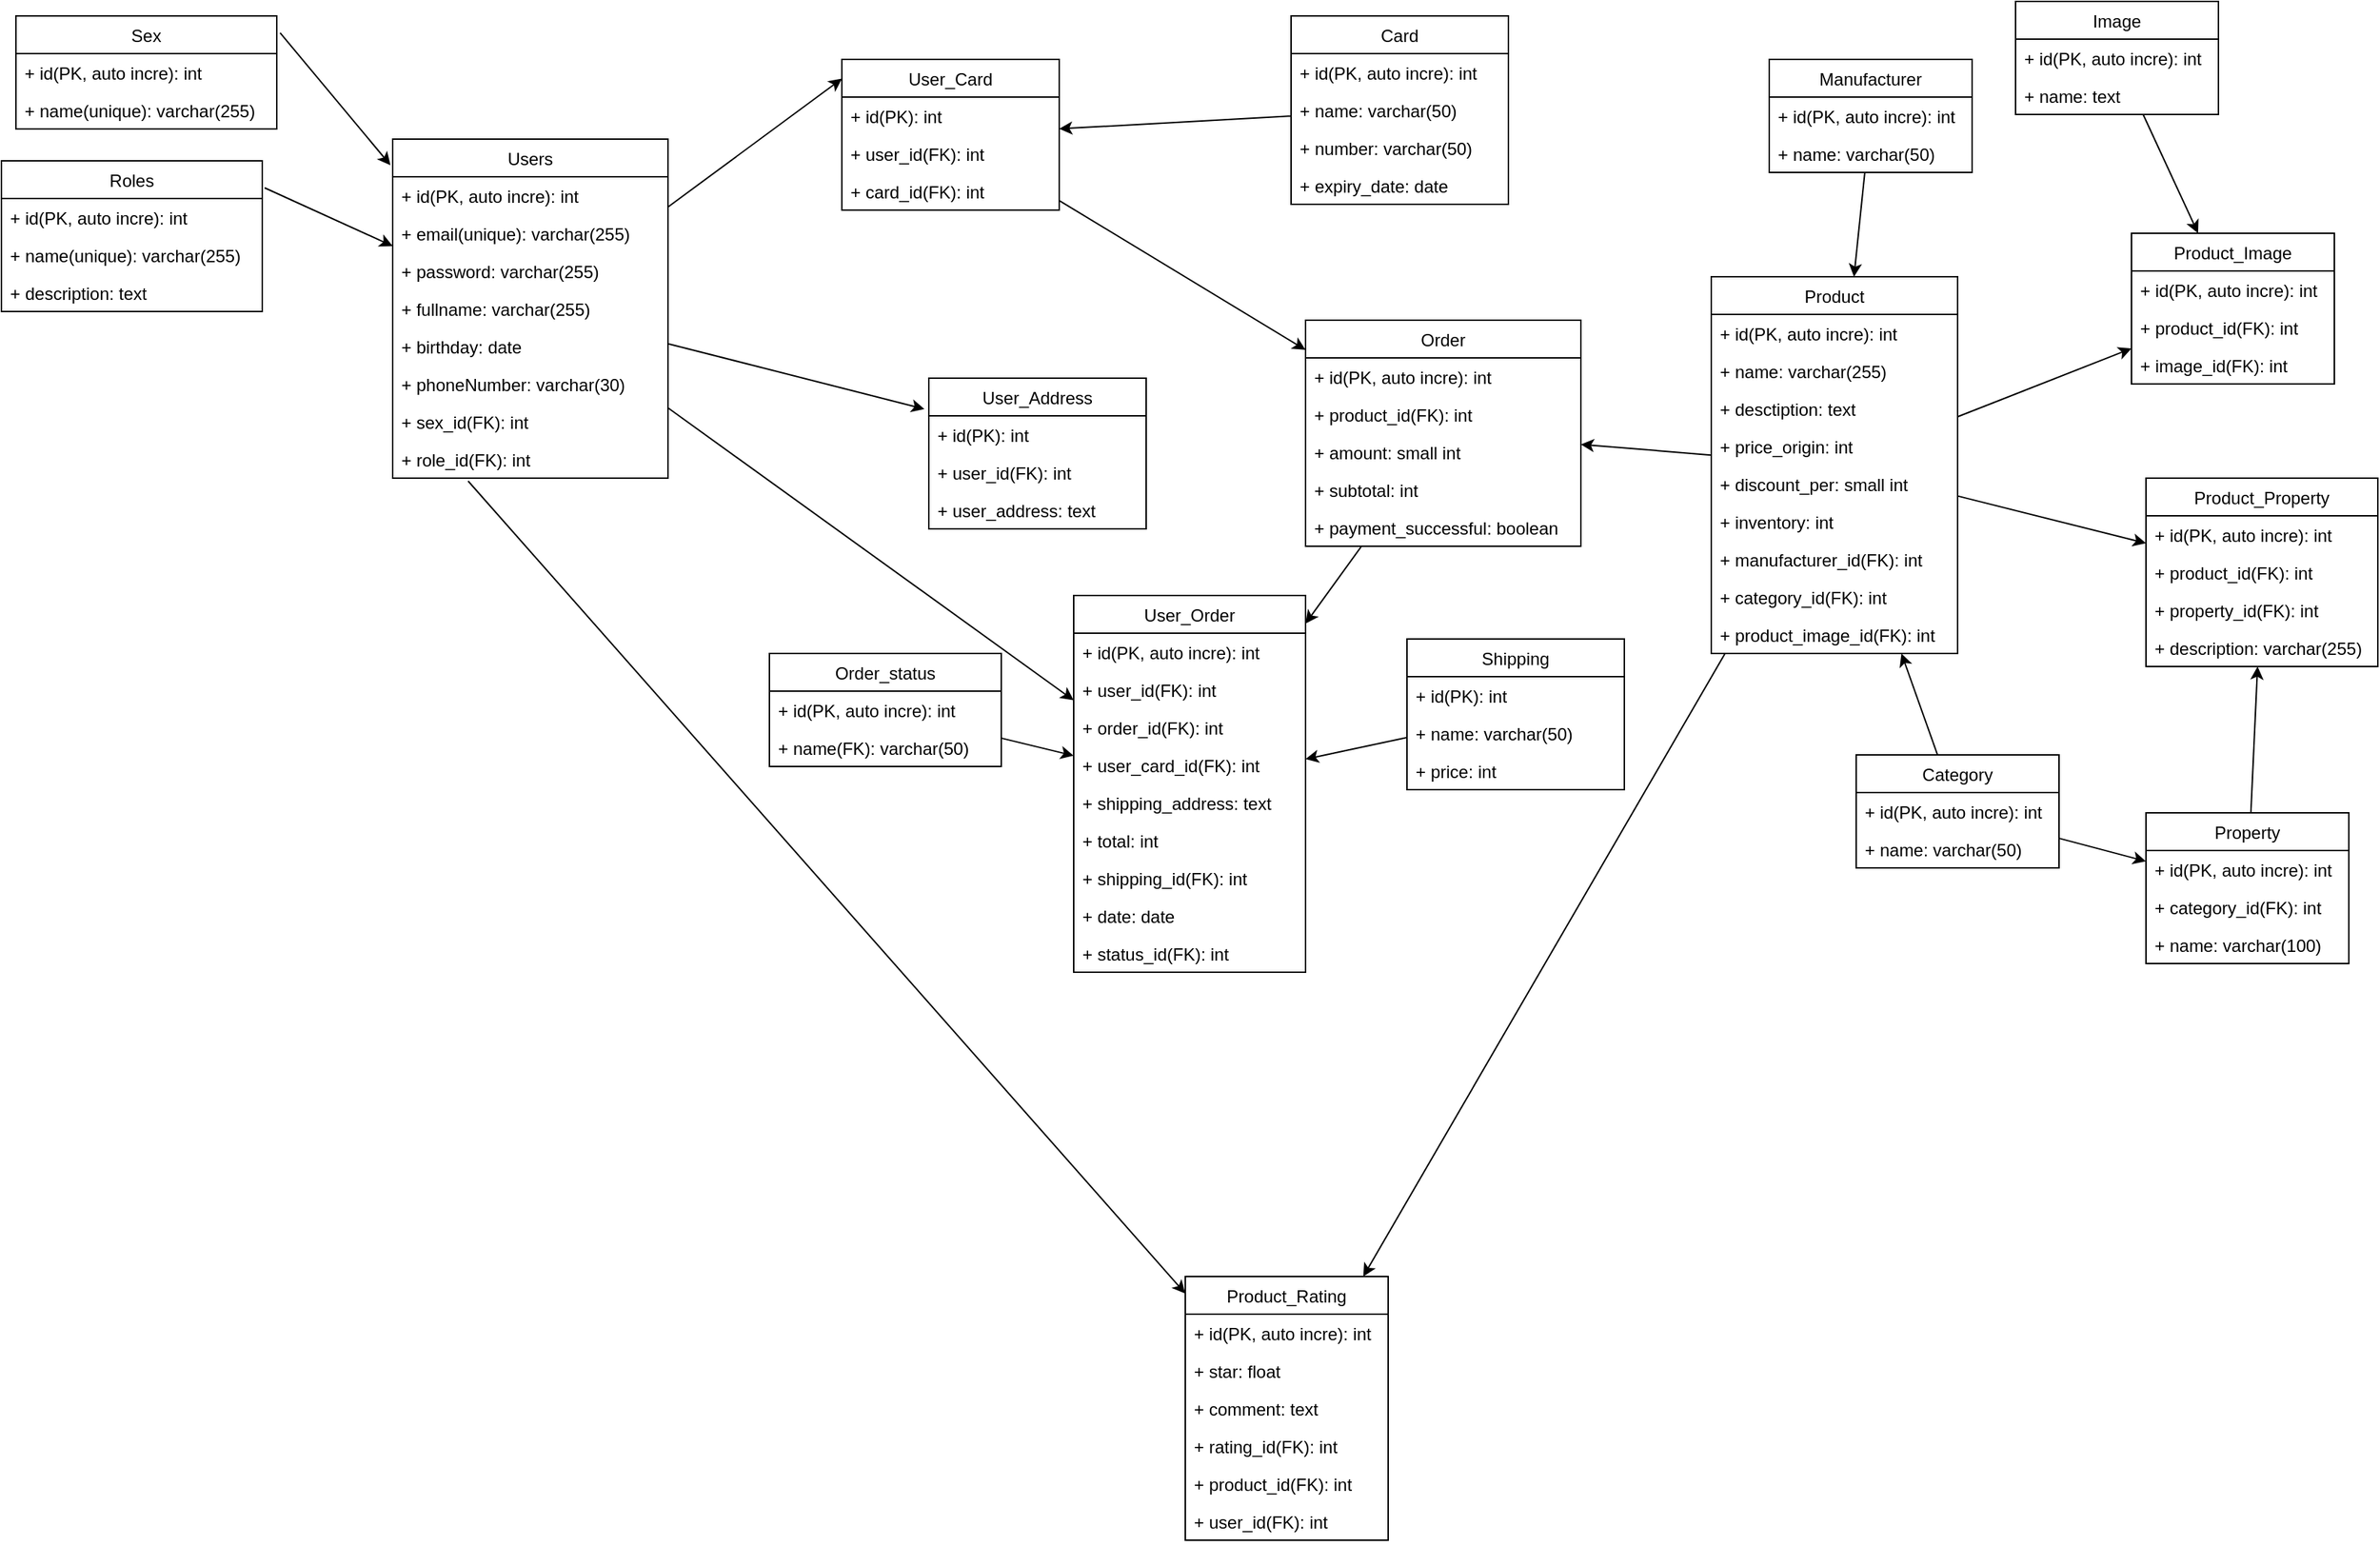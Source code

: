 <mxfile version="20.3.0" type="device"><diagram id="pCCXOSY00g3fwWu3y9kj" name="Page-1"><mxGraphModel dx="2216" dy="1143" grid="1" gridSize="10" guides="1" tooltips="1" connect="1" arrows="1" fold="1" page="1" pageScale="1" pageWidth="1654" pageHeight="1169" math="0" shadow="0"><root><mxCell id="0"/><mxCell id="1" parent="0"/><mxCell id="ByuE5IIOljSIj743Fonj-1" value="Users" style="swimlane;fontStyle=0;childLayout=stackLayout;horizontal=1;startSize=26;fillColor=none;horizontalStack=0;resizeParent=1;resizeParentMax=0;resizeLast=0;collapsible=1;marginBottom=0;" vertex="1" parent="1"><mxGeometry x="280" y="105" width="190" height="234" as="geometry"/></mxCell><mxCell id="ByuE5IIOljSIj743Fonj-2" value="+ id(PK, auto incre): int" style="text;strokeColor=none;fillColor=none;align=left;verticalAlign=top;spacingLeft=4;spacingRight=4;overflow=hidden;rotatable=0;points=[[0,0.5],[1,0.5]];portConstraint=eastwest;" vertex="1" parent="ByuE5IIOljSIj743Fonj-1"><mxGeometry y="26" width="190" height="26" as="geometry"/></mxCell><mxCell id="ByuE5IIOljSIj743Fonj-3" value="+ email(unique): varchar(255)" style="text;strokeColor=none;fillColor=none;align=left;verticalAlign=top;spacingLeft=4;spacingRight=4;overflow=hidden;rotatable=0;points=[[0,0.5],[1,0.5]];portConstraint=eastwest;" vertex="1" parent="ByuE5IIOljSIj743Fonj-1"><mxGeometry y="52" width="190" height="26" as="geometry"/></mxCell><mxCell id="ByuE5IIOljSIj743Fonj-4" value="+ password: varchar(255)" style="text;strokeColor=none;fillColor=none;align=left;verticalAlign=top;spacingLeft=4;spacingRight=4;overflow=hidden;rotatable=0;points=[[0,0.5],[1,0.5]];portConstraint=eastwest;" vertex="1" parent="ByuE5IIOljSIj743Fonj-1"><mxGeometry y="78" width="190" height="26" as="geometry"/></mxCell><mxCell id="ByuE5IIOljSIj743Fonj-5" value="+ fullname: varchar(255)" style="text;strokeColor=none;fillColor=none;align=left;verticalAlign=top;spacingLeft=4;spacingRight=4;overflow=hidden;rotatable=0;points=[[0,0.5],[1,0.5]];portConstraint=eastwest;" vertex="1" parent="ByuE5IIOljSIj743Fonj-1"><mxGeometry y="104" width="190" height="26" as="geometry"/></mxCell><mxCell id="ByuE5IIOljSIj743Fonj-9" value="+ birthday: date" style="text;strokeColor=none;fillColor=none;align=left;verticalAlign=top;spacingLeft=4;spacingRight=4;overflow=hidden;rotatable=0;points=[[0,0.5],[1,0.5]];portConstraint=eastwest;" vertex="1" parent="ByuE5IIOljSIj743Fonj-1"><mxGeometry y="130" width="190" height="26" as="geometry"/></mxCell><mxCell id="ByuE5IIOljSIj743Fonj-6" value="+ phoneNumber: varchar(30)" style="text;strokeColor=none;fillColor=none;align=left;verticalAlign=top;spacingLeft=4;spacingRight=4;overflow=hidden;rotatable=0;points=[[0,0.5],[1,0.5]];portConstraint=eastwest;" vertex="1" parent="ByuE5IIOljSIj743Fonj-1"><mxGeometry y="156" width="190" height="26" as="geometry"/></mxCell><mxCell id="ByuE5IIOljSIj743Fonj-7" value="+ sex_id(FK): int " style="text;strokeColor=none;fillColor=none;align=left;verticalAlign=top;spacingLeft=4;spacingRight=4;overflow=hidden;rotatable=0;points=[[0,0.5],[1,0.5]];portConstraint=eastwest;" vertex="1" parent="ByuE5IIOljSIj743Fonj-1"><mxGeometry y="182" width="190" height="26" as="geometry"/></mxCell><mxCell id="ByuE5IIOljSIj743Fonj-42" value="+ role_id(FK): int " style="text;strokeColor=none;fillColor=none;align=left;verticalAlign=top;spacingLeft=4;spacingRight=4;overflow=hidden;rotatable=0;points=[[0,0.5],[1,0.5]];portConstraint=eastwest;" vertex="1" parent="ByuE5IIOljSIj743Fonj-1"><mxGeometry y="208" width="190" height="26" as="geometry"/></mxCell><mxCell id="ByuE5IIOljSIj743Fonj-10" value="Sex" style="swimlane;fontStyle=0;childLayout=stackLayout;horizontal=1;startSize=26;fillColor=none;horizontalStack=0;resizeParent=1;resizeParentMax=0;resizeLast=0;collapsible=1;marginBottom=0;" vertex="1" parent="1"><mxGeometry x="20" y="20" width="180" height="78" as="geometry"/></mxCell><mxCell id="ByuE5IIOljSIj743Fonj-11" value="+ id(PK, auto incre): int" style="text;strokeColor=none;fillColor=none;align=left;verticalAlign=top;spacingLeft=4;spacingRight=4;overflow=hidden;rotatable=0;points=[[0,0.5],[1,0.5]];portConstraint=eastwest;" vertex="1" parent="ByuE5IIOljSIj743Fonj-10"><mxGeometry y="26" width="180" height="26" as="geometry"/></mxCell><mxCell id="ByuE5IIOljSIj743Fonj-12" value="+ name(unique): varchar(255)" style="text;strokeColor=none;fillColor=none;align=left;verticalAlign=top;spacingLeft=4;spacingRight=4;overflow=hidden;rotatable=0;points=[[0,0.5],[1,0.5]];portConstraint=eastwest;" vertex="1" parent="ByuE5IIOljSIj743Fonj-10"><mxGeometry y="52" width="180" height="26" as="geometry"/></mxCell><mxCell id="ByuE5IIOljSIj743Fonj-19" value="User_Address" style="swimlane;fontStyle=0;childLayout=stackLayout;horizontal=1;startSize=26;fillColor=none;horizontalStack=0;resizeParent=1;resizeParentMax=0;resizeLast=0;collapsible=1;marginBottom=0;" vertex="1" parent="1"><mxGeometry x="650" y="270" width="150" height="104" as="geometry"/></mxCell><mxCell id="ByuE5IIOljSIj743Fonj-70" value="+ id(PK): int" style="text;strokeColor=none;fillColor=none;align=left;verticalAlign=top;spacingLeft=4;spacingRight=4;overflow=hidden;rotatable=0;points=[[0,0.5],[1,0.5]];portConstraint=eastwest;" vertex="1" parent="ByuE5IIOljSIj743Fonj-19"><mxGeometry y="26" width="150" height="26" as="geometry"/></mxCell><mxCell id="ByuE5IIOljSIj743Fonj-20" value="+ user_id(FK): int" style="text;strokeColor=none;fillColor=none;align=left;verticalAlign=top;spacingLeft=4;spacingRight=4;overflow=hidden;rotatable=0;points=[[0,0.5],[1,0.5]];portConstraint=eastwest;" vertex="1" parent="ByuE5IIOljSIj743Fonj-19"><mxGeometry y="52" width="150" height="26" as="geometry"/></mxCell><mxCell id="ByuE5IIOljSIj743Fonj-21" value="+ user_address: text" style="text;strokeColor=none;fillColor=none;align=left;verticalAlign=top;spacingLeft=4;spacingRight=4;overflow=hidden;rotatable=0;points=[[0,0.5],[1,0.5]];portConstraint=eastwest;" vertex="1" parent="ByuE5IIOljSIj743Fonj-19"><mxGeometry y="78" width="150" height="26" as="geometry"/></mxCell><mxCell id="ByuE5IIOljSIj743Fonj-25" value="" style="endArrow=classic;html=1;rounded=0;entryX=-0.02;entryY=0.205;entryDx=0;entryDy=0;entryPerimeter=0;" edge="1" parent="1" source="ByuE5IIOljSIj743Fonj-1" target="ByuE5IIOljSIj743Fonj-19"><mxGeometry width="50" height="50" relative="1" as="geometry"><mxPoint x="630" y="170" as="sourcePoint"/><mxPoint x="610" y="140" as="targetPoint"/></mxGeometry></mxCell><mxCell id="ByuE5IIOljSIj743Fonj-27" value="" style="endArrow=classic;html=1;rounded=0;entryX=-0.008;entryY=0.077;entryDx=0;entryDy=0;entryPerimeter=0;exitX=1.013;exitY=0.15;exitDx=0;exitDy=0;exitPerimeter=0;" edge="1" parent="1" source="ByuE5IIOljSIj743Fonj-10" target="ByuE5IIOljSIj743Fonj-1"><mxGeometry width="50" height="50" relative="1" as="geometry"><mxPoint x="621.9" y="95.184" as="sourcePoint"/><mxPoint x="677" y="55.99" as="targetPoint"/></mxGeometry></mxCell><mxCell id="ByuE5IIOljSIj743Fonj-28" value="User_Card" style="swimlane;fontStyle=0;childLayout=stackLayout;horizontal=1;startSize=26;fillColor=none;horizontalStack=0;resizeParent=1;resizeParentMax=0;resizeLast=0;collapsible=1;marginBottom=0;" vertex="1" parent="1"><mxGeometry x="590" y="50" width="150" height="104" as="geometry"/></mxCell><mxCell id="ByuE5IIOljSIj743Fonj-114" value="+ id(PK): int" style="text;strokeColor=none;fillColor=none;align=left;verticalAlign=top;spacingLeft=4;spacingRight=4;overflow=hidden;rotatable=0;points=[[0,0.5],[1,0.5]];portConstraint=eastwest;" vertex="1" parent="ByuE5IIOljSIj743Fonj-28"><mxGeometry y="26" width="150" height="26" as="geometry"/></mxCell><mxCell id="ByuE5IIOljSIj743Fonj-29" value="+ user_id(FK): int" style="text;strokeColor=none;fillColor=none;align=left;verticalAlign=top;spacingLeft=4;spacingRight=4;overflow=hidden;rotatable=0;points=[[0,0.5],[1,0.5]];portConstraint=eastwest;" vertex="1" parent="ByuE5IIOljSIj743Fonj-28"><mxGeometry y="52" width="150" height="26" as="geometry"/></mxCell><mxCell id="ByuE5IIOljSIj743Fonj-30" value="+ card_id(FK): int" style="text;strokeColor=none;fillColor=none;align=left;verticalAlign=top;spacingLeft=4;spacingRight=4;overflow=hidden;rotatable=0;points=[[0,0.5],[1,0.5]];portConstraint=eastwest;" vertex="1" parent="ByuE5IIOljSIj743Fonj-28"><mxGeometry y="78" width="150" height="26" as="geometry"/></mxCell><mxCell id="ByuE5IIOljSIj743Fonj-31" value="Card" style="swimlane;fontStyle=0;childLayout=stackLayout;horizontal=1;startSize=26;fillColor=none;horizontalStack=0;resizeParent=1;resizeParentMax=0;resizeLast=0;collapsible=1;marginBottom=0;" vertex="1" parent="1"><mxGeometry x="900" y="20" width="150" height="130" as="geometry"/></mxCell><mxCell id="ByuE5IIOljSIj743Fonj-32" value="+ id(PK, auto incre): int" style="text;strokeColor=none;fillColor=none;align=left;verticalAlign=top;spacingLeft=4;spacingRight=4;overflow=hidden;rotatable=0;points=[[0,0.5],[1,0.5]];portConstraint=eastwest;" vertex="1" parent="ByuE5IIOljSIj743Fonj-31"><mxGeometry y="26" width="150" height="26" as="geometry"/></mxCell><mxCell id="ByuE5IIOljSIj743Fonj-35" value="+ name: varchar(50)" style="text;strokeColor=none;fillColor=none;align=left;verticalAlign=top;spacingLeft=4;spacingRight=4;overflow=hidden;rotatable=0;points=[[0,0.5],[1,0.5]];portConstraint=eastwest;" vertex="1" parent="ByuE5IIOljSIj743Fonj-31"><mxGeometry y="52" width="150" height="26" as="geometry"/></mxCell><mxCell id="ByuE5IIOljSIj743Fonj-33" value="+ number: varchar(50)" style="text;strokeColor=none;fillColor=none;align=left;verticalAlign=top;spacingLeft=4;spacingRight=4;overflow=hidden;rotatable=0;points=[[0,0.5],[1,0.5]];portConstraint=eastwest;" vertex="1" parent="ByuE5IIOljSIj743Fonj-31"><mxGeometry y="78" width="150" height="26" as="geometry"/></mxCell><mxCell id="ByuE5IIOljSIj743Fonj-34" value="+ expiry_date: date" style="text;strokeColor=none;fillColor=none;align=left;verticalAlign=top;spacingLeft=4;spacingRight=4;overflow=hidden;rotatable=0;points=[[0,0.5],[1,0.5]];portConstraint=eastwest;" vertex="1" parent="ByuE5IIOljSIj743Fonj-31"><mxGeometry y="104" width="150" height="26" as="geometry"/></mxCell><mxCell id="ByuE5IIOljSIj743Fonj-37" value="" style="endArrow=classic;html=1;rounded=0;" edge="1" parent="1" source="ByuE5IIOljSIj743Fonj-31" target="ByuE5IIOljSIj743Fonj-28"><mxGeometry width="50" height="50" relative="1" as="geometry"><mxPoint x="689.86" y="35.99" as="sourcePoint"/><mxPoint x="641.35" y="30.842" as="targetPoint"/></mxGeometry></mxCell><mxCell id="ByuE5IIOljSIj743Fonj-38" value="" style="endArrow=classic;html=1;rounded=0;entryX=0;entryY=0.128;entryDx=0;entryDy=0;entryPerimeter=0;" edge="1" parent="1" source="ByuE5IIOljSIj743Fonj-1" target="ByuE5IIOljSIj743Fonj-28"><mxGeometry width="50" height="50" relative="1" as="geometry"><mxPoint x="441.9" y="95.184" as="sourcePoint"/><mxPoint x="487" y="35.99" as="targetPoint"/></mxGeometry></mxCell><mxCell id="ByuE5IIOljSIj743Fonj-39" value="Roles" style="swimlane;fontStyle=0;childLayout=stackLayout;horizontal=1;startSize=26;fillColor=none;horizontalStack=0;resizeParent=1;resizeParentMax=0;resizeLast=0;collapsible=1;marginBottom=0;" vertex="1" parent="1"><mxGeometry x="10" y="120" width="180" height="104" as="geometry"/></mxCell><mxCell id="ByuE5IIOljSIj743Fonj-40" value="+ id(PK, auto incre): int" style="text;strokeColor=none;fillColor=none;align=left;verticalAlign=top;spacingLeft=4;spacingRight=4;overflow=hidden;rotatable=0;points=[[0,0.5],[1,0.5]];portConstraint=eastwest;" vertex="1" parent="ByuE5IIOljSIj743Fonj-39"><mxGeometry y="26" width="180" height="26" as="geometry"/></mxCell><mxCell id="ByuE5IIOljSIj743Fonj-41" value="+ name(unique): varchar(255)" style="text;strokeColor=none;fillColor=none;align=left;verticalAlign=top;spacingLeft=4;spacingRight=4;overflow=hidden;rotatable=0;points=[[0,0.5],[1,0.5]];portConstraint=eastwest;" vertex="1" parent="ByuE5IIOljSIj743Fonj-39"><mxGeometry y="52" width="180" height="26" as="geometry"/></mxCell><mxCell id="ByuE5IIOljSIj743Fonj-44" value="+ description: text" style="text;strokeColor=none;fillColor=none;align=left;verticalAlign=top;spacingLeft=4;spacingRight=4;overflow=hidden;rotatable=0;points=[[0,0.5],[1,0.5]];portConstraint=eastwest;" vertex="1" parent="ByuE5IIOljSIj743Fonj-39"><mxGeometry y="78" width="180" height="26" as="geometry"/></mxCell><mxCell id="ByuE5IIOljSIj743Fonj-43" value="" style="endArrow=classic;html=1;rounded=0;exitX=1.009;exitY=0.179;exitDx=0;exitDy=0;exitPerimeter=0;" edge="1" parent="1" source="ByuE5IIOljSIj743Fonj-39" target="ByuE5IIOljSIj743Fonj-1"><mxGeometry width="50" height="50" relative="1" as="geometry"><mxPoint x="202.34" y="31.7" as="sourcePoint"/><mxPoint x="248.48" y="98.018" as="targetPoint"/></mxGeometry></mxCell><mxCell id="ByuE5IIOljSIj743Fonj-45" value="Product" style="swimlane;fontStyle=0;childLayout=stackLayout;horizontal=1;startSize=26;fillColor=none;horizontalStack=0;resizeParent=1;resizeParentMax=0;resizeLast=0;collapsible=1;marginBottom=0;" vertex="1" parent="1"><mxGeometry x="1190" y="200" width="170" height="260" as="geometry"/></mxCell><mxCell id="ByuE5IIOljSIj743Fonj-46" value="+ id(PK, auto incre): int" style="text;strokeColor=none;fillColor=none;align=left;verticalAlign=top;spacingLeft=4;spacingRight=4;overflow=hidden;rotatable=0;points=[[0,0.5],[1,0.5]];portConstraint=eastwest;" vertex="1" parent="ByuE5IIOljSIj743Fonj-45"><mxGeometry y="26" width="170" height="26" as="geometry"/></mxCell><mxCell id="ByuE5IIOljSIj743Fonj-48" value="+ name: varchar(255)" style="text;strokeColor=none;fillColor=none;align=left;verticalAlign=top;spacingLeft=4;spacingRight=4;overflow=hidden;rotatable=0;points=[[0,0.5],[1,0.5]];portConstraint=eastwest;" vertex="1" parent="ByuE5IIOljSIj743Fonj-45"><mxGeometry y="52" width="170" height="26" as="geometry"/></mxCell><mxCell id="ByuE5IIOljSIj743Fonj-51" value="+ desctiption: text" style="text;strokeColor=none;fillColor=none;align=left;verticalAlign=top;spacingLeft=4;spacingRight=4;overflow=hidden;rotatable=0;points=[[0,0.5],[1,0.5]];portConstraint=eastwest;" vertex="1" parent="ByuE5IIOljSIj743Fonj-45"><mxGeometry y="78" width="170" height="26" as="geometry"/></mxCell><mxCell id="ByuE5IIOljSIj743Fonj-52" value="+ price_origin: int" style="text;strokeColor=none;fillColor=none;align=left;verticalAlign=top;spacingLeft=4;spacingRight=4;overflow=hidden;rotatable=0;points=[[0,0.5],[1,0.5]];portConstraint=eastwest;" vertex="1" parent="ByuE5IIOljSIj743Fonj-45"><mxGeometry y="104" width="170" height="26" as="geometry"/></mxCell><mxCell id="ByuE5IIOljSIj743Fonj-131" value="+ discount_per: small int" style="text;strokeColor=none;fillColor=none;align=left;verticalAlign=top;spacingLeft=4;spacingRight=4;overflow=hidden;rotatable=0;points=[[0,0.5],[1,0.5]];portConstraint=eastwest;" vertex="1" parent="ByuE5IIOljSIj743Fonj-45"><mxGeometry y="130" width="170" height="26" as="geometry"/></mxCell><mxCell id="ByuE5IIOljSIj743Fonj-94" value="+ inventory: int" style="text;strokeColor=none;fillColor=none;align=left;verticalAlign=top;spacingLeft=4;spacingRight=4;overflow=hidden;rotatable=0;points=[[0,0.5],[1,0.5]];portConstraint=eastwest;" vertex="1" parent="ByuE5IIOljSIj743Fonj-45"><mxGeometry y="156" width="170" height="26" as="geometry"/></mxCell><mxCell id="ByuE5IIOljSIj743Fonj-53" value="+ manufacturer_id(FK): int" style="text;strokeColor=none;fillColor=none;align=left;verticalAlign=top;spacingLeft=4;spacingRight=4;overflow=hidden;rotatable=0;points=[[0,0.5],[1,0.5]];portConstraint=eastwest;" vertex="1" parent="ByuE5IIOljSIj743Fonj-45"><mxGeometry y="182" width="170" height="26" as="geometry"/></mxCell><mxCell id="ByuE5IIOljSIj743Fonj-73" value="+ category_id(FK): int" style="text;strokeColor=none;fillColor=none;align=left;verticalAlign=top;spacingLeft=4;spacingRight=4;overflow=hidden;rotatable=0;points=[[0,0.5],[1,0.5]];portConstraint=eastwest;" vertex="1" parent="ByuE5IIOljSIj743Fonj-45"><mxGeometry y="208" width="170" height="26" as="geometry"/></mxCell><mxCell id="ByuE5IIOljSIj743Fonj-54" value="+ product_image_id(FK): int" style="text;strokeColor=none;fillColor=none;align=left;verticalAlign=top;spacingLeft=4;spacingRight=4;overflow=hidden;rotatable=0;points=[[0,0.5],[1,0.5]];portConstraint=eastwest;" vertex="1" parent="ByuE5IIOljSIj743Fonj-45"><mxGeometry y="234" width="170" height="26" as="geometry"/></mxCell><mxCell id="ByuE5IIOljSIj743Fonj-55" value="Manufacturer" style="swimlane;fontStyle=0;childLayout=stackLayout;horizontal=1;startSize=26;fillColor=none;horizontalStack=0;resizeParent=1;resizeParentMax=0;resizeLast=0;collapsible=1;marginBottom=0;" vertex="1" parent="1"><mxGeometry x="1230" y="50" width="140" height="78" as="geometry"/></mxCell><mxCell id="ByuE5IIOljSIj743Fonj-56" value="+ id(PK, auto incre): int" style="text;strokeColor=none;fillColor=none;align=left;verticalAlign=top;spacingLeft=4;spacingRight=4;overflow=hidden;rotatable=0;points=[[0,0.5],[1,0.5]];portConstraint=eastwest;" vertex="1" parent="ByuE5IIOljSIj743Fonj-55"><mxGeometry y="26" width="140" height="26" as="geometry"/></mxCell><mxCell id="ByuE5IIOljSIj743Fonj-57" value="+ name: varchar(50)" style="text;strokeColor=none;fillColor=none;align=left;verticalAlign=top;spacingLeft=4;spacingRight=4;overflow=hidden;rotatable=0;points=[[0,0.5],[1,0.5]];portConstraint=eastwest;" vertex="1" parent="ByuE5IIOljSIj743Fonj-55"><mxGeometry y="52" width="140" height="26" as="geometry"/></mxCell><mxCell id="ByuE5IIOljSIj743Fonj-61" value="" style="endArrow=classic;html=1;rounded=0;" edge="1" parent="1" source="ByuE5IIOljSIj743Fonj-55" target="ByuE5IIOljSIj743Fonj-45"><mxGeometry width="50" height="50" relative="1" as="geometry"><mxPoint x="201.62" y="148.616" as="sourcePoint"/><mxPoint x="250" y="164.942" as="targetPoint"/></mxGeometry></mxCell><mxCell id="ByuE5IIOljSIj743Fonj-62" value="Image" style="swimlane;fontStyle=0;childLayout=stackLayout;horizontal=1;startSize=26;fillColor=none;horizontalStack=0;resizeParent=1;resizeParentMax=0;resizeLast=0;collapsible=1;marginBottom=0;" vertex="1" parent="1"><mxGeometry x="1400" y="10" width="140" height="78" as="geometry"/></mxCell><mxCell id="ByuE5IIOljSIj743Fonj-63" value="+ id(PK, auto incre): int" style="text;strokeColor=none;fillColor=none;align=left;verticalAlign=top;spacingLeft=4;spacingRight=4;overflow=hidden;rotatable=0;points=[[0,0.5],[1,0.5]];portConstraint=eastwest;" vertex="1" parent="ByuE5IIOljSIj743Fonj-62"><mxGeometry y="26" width="140" height="26" as="geometry"/></mxCell><mxCell id="ByuE5IIOljSIj743Fonj-64" value="+ name: text" style="text;strokeColor=none;fillColor=none;align=left;verticalAlign=top;spacingLeft=4;spacingRight=4;overflow=hidden;rotatable=0;points=[[0,0.5],[1,0.5]];portConstraint=eastwest;" vertex="1" parent="ByuE5IIOljSIj743Fonj-62"><mxGeometry y="52" width="140" height="26" as="geometry"/></mxCell><mxCell id="ByuE5IIOljSIj743Fonj-65" value="Product_Image" style="swimlane;fontStyle=0;childLayout=stackLayout;horizontal=1;startSize=26;fillColor=none;horizontalStack=0;resizeParent=1;resizeParentMax=0;resizeLast=0;collapsible=1;marginBottom=0;" vertex="1" parent="1"><mxGeometry x="1480" y="170" width="140" height="104" as="geometry"/></mxCell><mxCell id="ByuE5IIOljSIj743Fonj-66" value="+ id(PK, auto incre): int" style="text;strokeColor=none;fillColor=none;align=left;verticalAlign=top;spacingLeft=4;spacingRight=4;overflow=hidden;rotatable=0;points=[[0,0.5],[1,0.5]];portConstraint=eastwest;" vertex="1" parent="ByuE5IIOljSIj743Fonj-65"><mxGeometry y="26" width="140" height="26" as="geometry"/></mxCell><mxCell id="ByuE5IIOljSIj743Fonj-67" value="+ product_id(FK): int" style="text;strokeColor=none;fillColor=none;align=left;verticalAlign=top;spacingLeft=4;spacingRight=4;overflow=hidden;rotatable=0;points=[[0,0.5],[1,0.5]];portConstraint=eastwest;" vertex="1" parent="ByuE5IIOljSIj743Fonj-65"><mxGeometry y="52" width="140" height="26" as="geometry"/></mxCell><mxCell id="ByuE5IIOljSIj743Fonj-72" value="+ image_id(FK): int" style="text;strokeColor=none;fillColor=none;align=left;verticalAlign=top;spacingLeft=4;spacingRight=4;overflow=hidden;rotatable=0;points=[[0,0.5],[1,0.5]];portConstraint=eastwest;" vertex="1" parent="ByuE5IIOljSIj743Fonj-65"><mxGeometry y="78" width="140" height="26" as="geometry"/></mxCell><mxCell id="ByuE5IIOljSIj743Fonj-69" value="" style="endArrow=classic;html=1;rounded=0;" edge="1" parent="1" source="ByuE5IIOljSIj743Fonj-62" target="ByuE5IIOljSIj743Fonj-65"><mxGeometry width="50" height="50" relative="1" as="geometry"><mxPoint x="199.32" y="448.658" as="sourcePoint"/><mxPoint x="360.34" y="466.64" as="targetPoint"/></mxGeometry></mxCell><mxCell id="ByuE5IIOljSIj743Fonj-71" value="" style="endArrow=classic;html=1;rounded=0;" edge="1" parent="1" source="ByuE5IIOljSIj743Fonj-45" target="ByuE5IIOljSIj743Fonj-65"><mxGeometry width="50" height="50" relative="1" as="geometry"><mxPoint x="132.38" y="556.24" as="sourcePoint"/><mxPoint x="186.92" y="591.778" as="targetPoint"/></mxGeometry></mxCell><mxCell id="ByuE5IIOljSIj743Fonj-74" value="Category" style="swimlane;fontStyle=0;childLayout=stackLayout;horizontal=1;startSize=26;fillColor=none;horizontalStack=0;resizeParent=1;resizeParentMax=0;resizeLast=0;collapsible=1;marginBottom=0;" vertex="1" parent="1"><mxGeometry x="1290" y="530" width="140" height="78" as="geometry"/></mxCell><mxCell id="ByuE5IIOljSIj743Fonj-75" value="+ id(PK, auto incre): int" style="text;strokeColor=none;fillColor=none;align=left;verticalAlign=top;spacingLeft=4;spacingRight=4;overflow=hidden;rotatable=0;points=[[0,0.5],[1,0.5]];portConstraint=eastwest;" vertex="1" parent="ByuE5IIOljSIj743Fonj-74"><mxGeometry y="26" width="140" height="26" as="geometry"/></mxCell><mxCell id="ByuE5IIOljSIj743Fonj-76" value="+ name: varchar(50)" style="text;strokeColor=none;fillColor=none;align=left;verticalAlign=top;spacingLeft=4;spacingRight=4;overflow=hidden;rotatable=0;points=[[0,0.5],[1,0.5]];portConstraint=eastwest;" vertex="1" parent="ByuE5IIOljSIj743Fonj-74"><mxGeometry y="52" width="140" height="26" as="geometry"/></mxCell><mxCell id="ByuE5IIOljSIj743Fonj-77" value="" style="endArrow=classic;html=1;rounded=0;" edge="1" parent="1" source="ByuE5IIOljSIj743Fonj-74" target="ByuE5IIOljSIj743Fonj-45"><mxGeometry width="50" height="50" relative="1" as="geometry"><mxPoint x="219.32" y="431.658" as="sourcePoint"/><mxPoint x="280.34" y="468.72" as="targetPoint"/></mxGeometry></mxCell><mxCell id="ByuE5IIOljSIj743Fonj-79" value="Property" style="swimlane;fontStyle=0;childLayout=stackLayout;horizontal=1;startSize=26;fillColor=none;horizontalStack=0;resizeParent=1;resizeParentMax=0;resizeLast=0;collapsible=1;marginBottom=0;" vertex="1" parent="1"><mxGeometry x="1490" y="570" width="140" height="104" as="geometry"/></mxCell><mxCell id="ByuE5IIOljSIj743Fonj-80" value="+ id(PK, auto incre): int" style="text;strokeColor=none;fillColor=none;align=left;verticalAlign=top;spacingLeft=4;spacingRight=4;overflow=hidden;rotatable=0;points=[[0,0.5],[1,0.5]];portConstraint=eastwest;" vertex="1" parent="ByuE5IIOljSIj743Fonj-79"><mxGeometry y="26" width="140" height="26" as="geometry"/></mxCell><mxCell id="ByuE5IIOljSIj743Fonj-81" value="+ category_id(FK): int" style="text;strokeColor=none;fillColor=none;align=left;verticalAlign=top;spacingLeft=4;spacingRight=4;overflow=hidden;rotatable=0;points=[[0,0.5],[1,0.5]];portConstraint=eastwest;" vertex="1" parent="ByuE5IIOljSIj743Fonj-79"><mxGeometry y="52" width="140" height="26" as="geometry"/></mxCell><mxCell id="ByuE5IIOljSIj743Fonj-82" value="+ name: varchar(100)" style="text;strokeColor=none;fillColor=none;align=left;verticalAlign=top;spacingLeft=4;spacingRight=4;overflow=hidden;rotatable=0;points=[[0,0.5],[1,0.5]];portConstraint=eastwest;" vertex="1" parent="ByuE5IIOljSIj743Fonj-79"><mxGeometry y="78" width="140" height="26" as="geometry"/></mxCell><mxCell id="ByuE5IIOljSIj743Fonj-84" value="" style="endArrow=classic;html=1;rounded=0;" edge="1" parent="1" source="ByuE5IIOljSIj743Fonj-74" target="ByuE5IIOljSIj743Fonj-79"><mxGeometry width="50" height="50" relative="1" as="geometry"><mxPoint x="538.489" y="736" as="sourcePoint"/><mxPoint x="440" y="630.795" as="targetPoint"/></mxGeometry></mxCell><mxCell id="ByuE5IIOljSIj743Fonj-85" value="Product_Property" style="swimlane;fontStyle=0;childLayout=stackLayout;horizontal=1;startSize=26;fillColor=none;horizontalStack=0;resizeParent=1;resizeParentMax=0;resizeLast=0;collapsible=1;marginBottom=0;" vertex="1" parent="1"><mxGeometry x="1490" y="339" width="160" height="130" as="geometry"/></mxCell><mxCell id="ByuE5IIOljSIj743Fonj-86" value="+ id(PK, auto incre): int" style="text;strokeColor=none;fillColor=none;align=left;verticalAlign=top;spacingLeft=4;spacingRight=4;overflow=hidden;rotatable=0;points=[[0,0.5],[1,0.5]];portConstraint=eastwest;" vertex="1" parent="ByuE5IIOljSIj743Fonj-85"><mxGeometry y="26" width="160" height="26" as="geometry"/></mxCell><mxCell id="ByuE5IIOljSIj743Fonj-87" value="+ product_id(FK): int" style="text;strokeColor=none;fillColor=none;align=left;verticalAlign=top;spacingLeft=4;spacingRight=4;overflow=hidden;rotatable=0;points=[[0,0.5],[1,0.5]];portConstraint=eastwest;" vertex="1" parent="ByuE5IIOljSIj743Fonj-85"><mxGeometry y="52" width="160" height="26" as="geometry"/></mxCell><mxCell id="ByuE5IIOljSIj743Fonj-90" value="+ property_id(FK): int" style="text;strokeColor=none;fillColor=none;align=left;verticalAlign=top;spacingLeft=4;spacingRight=4;overflow=hidden;rotatable=0;points=[[0,0.5],[1,0.5]];portConstraint=eastwest;" vertex="1" parent="ByuE5IIOljSIj743Fonj-85"><mxGeometry y="78" width="160" height="26" as="geometry"/></mxCell><mxCell id="ByuE5IIOljSIj743Fonj-89" value="+ description: varchar(255)" style="text;strokeColor=none;fillColor=none;align=left;verticalAlign=top;spacingLeft=4;spacingRight=4;overflow=hidden;rotatable=0;points=[[0,0.5],[1,0.5]];portConstraint=eastwest;" vertex="1" parent="ByuE5IIOljSIj743Fonj-85"><mxGeometry y="104" width="160" height="26" as="geometry"/></mxCell><mxCell id="ByuE5IIOljSIj743Fonj-92" value="" style="endArrow=classic;html=1;rounded=0;" edge="1" parent="1" source="ByuE5IIOljSIj743Fonj-45" target="ByuE5IIOljSIj743Fonj-85"><mxGeometry width="50" height="50" relative="1" as="geometry"><mxPoint x="558.489" y="610" as="sourcePoint"/><mxPoint x="460.0" y="504.795" as="targetPoint"/></mxGeometry></mxCell><mxCell id="ByuE5IIOljSIj743Fonj-93" value="" style="endArrow=classic;html=1;rounded=0;" edge="1" parent="1" source="ByuE5IIOljSIj743Fonj-79" target="ByuE5IIOljSIj743Fonj-85"><mxGeometry width="50" height="50" relative="1" as="geometry"><mxPoint x="660" y="742.574" as="sourcePoint"/><mxPoint x="760" y="704.426" as="targetPoint"/></mxGeometry></mxCell><mxCell id="ByuE5IIOljSIj743Fonj-95" value="Order" style="swimlane;fontStyle=0;childLayout=stackLayout;horizontal=1;startSize=26;fillColor=none;horizontalStack=0;resizeParent=1;resizeParentMax=0;resizeLast=0;collapsible=1;marginBottom=0;" vertex="1" parent="1"><mxGeometry x="910" y="230" width="190" height="156" as="geometry"/></mxCell><mxCell id="ByuE5IIOljSIj743Fonj-96" value="+ id(PK, auto incre): int" style="text;strokeColor=none;fillColor=none;align=left;verticalAlign=top;spacingLeft=4;spacingRight=4;overflow=hidden;rotatable=0;points=[[0,0.5],[1,0.5]];portConstraint=eastwest;" vertex="1" parent="ByuE5IIOljSIj743Fonj-95"><mxGeometry y="26" width="190" height="26" as="geometry"/></mxCell><mxCell id="ByuE5IIOljSIj743Fonj-97" value="+ product_id(FK): int" style="text;strokeColor=none;fillColor=none;align=left;verticalAlign=top;spacingLeft=4;spacingRight=4;overflow=hidden;rotatable=0;points=[[0,0.5],[1,0.5]];portConstraint=eastwest;" vertex="1" parent="ByuE5IIOljSIj743Fonj-95"><mxGeometry y="52" width="190" height="26" as="geometry"/></mxCell><mxCell id="ByuE5IIOljSIj743Fonj-98" value="+ amount: small int" style="text;strokeColor=none;fillColor=none;align=left;verticalAlign=top;spacingLeft=4;spacingRight=4;overflow=hidden;rotatable=0;points=[[0,0.5],[1,0.5]];portConstraint=eastwest;" vertex="1" parent="ByuE5IIOljSIj743Fonj-95"><mxGeometry y="78" width="190" height="26" as="geometry"/></mxCell><mxCell id="ByuE5IIOljSIj743Fonj-143" value="+ subtotal: int" style="text;strokeColor=none;fillColor=none;align=left;verticalAlign=top;spacingLeft=4;spacingRight=4;overflow=hidden;rotatable=0;points=[[0,0.5],[1,0.5]];portConstraint=eastwest;" vertex="1" parent="ByuE5IIOljSIj743Fonj-95"><mxGeometry y="104" width="190" height="26" as="geometry"/></mxCell><mxCell id="ByuE5IIOljSIj743Fonj-104" value="+ payment_successful: boolean" style="text;strokeColor=none;fillColor=none;align=left;verticalAlign=top;spacingLeft=4;spacingRight=4;overflow=hidden;rotatable=0;points=[[0,0.5],[1,0.5]];portConstraint=eastwest;" vertex="1" parent="ByuE5IIOljSIj743Fonj-95"><mxGeometry y="130" width="190" height="26" as="geometry"/></mxCell><mxCell id="ByuE5IIOljSIj743Fonj-100" value="User_Order" style="swimlane;fontStyle=0;childLayout=stackLayout;horizontal=1;startSize=26;fillColor=none;horizontalStack=0;resizeParent=1;resizeParentMax=0;resizeLast=0;collapsible=1;marginBottom=0;" vertex="1" parent="1"><mxGeometry x="750" y="420" width="160" height="260" as="geometry"/></mxCell><mxCell id="ByuE5IIOljSIj743Fonj-101" value="+ id(PK, auto incre): int" style="text;strokeColor=none;fillColor=none;align=left;verticalAlign=top;spacingLeft=4;spacingRight=4;overflow=hidden;rotatable=0;points=[[0,0.5],[1,0.5]];portConstraint=eastwest;" vertex="1" parent="ByuE5IIOljSIj743Fonj-100"><mxGeometry y="26" width="160" height="26" as="geometry"/></mxCell><mxCell id="ByuE5IIOljSIj743Fonj-102" value="+ user_id(FK): int" style="text;strokeColor=none;fillColor=none;align=left;verticalAlign=top;spacingLeft=4;spacingRight=4;overflow=hidden;rotatable=0;points=[[0,0.5],[1,0.5]];portConstraint=eastwest;" vertex="1" parent="ByuE5IIOljSIj743Fonj-100"><mxGeometry y="52" width="160" height="26" as="geometry"/></mxCell><mxCell id="ByuE5IIOljSIj743Fonj-118" value="+ order_id(FK): int" style="text;strokeColor=none;fillColor=none;align=left;verticalAlign=top;spacingLeft=4;spacingRight=4;overflow=hidden;rotatable=0;points=[[0,0.5],[1,0.5]];portConstraint=eastwest;" vertex="1" parent="ByuE5IIOljSIj743Fonj-100"><mxGeometry y="78" width="160" height="26" as="geometry"/></mxCell><mxCell id="ByuE5IIOljSIj743Fonj-113" value="+ user_card_id(FK): int" style="text;strokeColor=none;fillColor=none;align=left;verticalAlign=top;spacingLeft=4;spacingRight=4;overflow=hidden;rotatable=0;points=[[0,0.5],[1,0.5]];portConstraint=eastwest;" vertex="1" parent="ByuE5IIOljSIj743Fonj-100"><mxGeometry y="104" width="160" height="26" as="geometry"/></mxCell><mxCell id="ByuE5IIOljSIj743Fonj-145" value="+ shipping_address: text" style="text;strokeColor=none;fillColor=none;align=left;verticalAlign=top;spacingLeft=4;spacingRight=4;overflow=hidden;rotatable=0;points=[[0,0.5],[1,0.5]];portConstraint=eastwest;" vertex="1" parent="ByuE5IIOljSIj743Fonj-100"><mxGeometry y="130" width="160" height="26" as="geometry"/></mxCell><mxCell id="ByuE5IIOljSIj743Fonj-112" value="+ total: int" style="text;strokeColor=none;fillColor=none;align=left;verticalAlign=top;spacingLeft=4;spacingRight=4;overflow=hidden;rotatable=0;points=[[0,0.5],[1,0.5]];portConstraint=eastwest;" vertex="1" parent="ByuE5IIOljSIj743Fonj-100"><mxGeometry y="156" width="160" height="26" as="geometry"/></mxCell><mxCell id="ByuE5IIOljSIj743Fonj-99" value="+ shipping_id(FK): int" style="text;strokeColor=none;fillColor=none;align=left;verticalAlign=top;spacingLeft=4;spacingRight=4;overflow=hidden;rotatable=0;points=[[0,0.5],[1,0.5]];portConstraint=eastwest;" vertex="1" parent="ByuE5IIOljSIj743Fonj-100"><mxGeometry y="182" width="160" height="26" as="geometry"/></mxCell><mxCell id="ByuE5IIOljSIj743Fonj-103" value="+ date: date" style="text;strokeColor=none;fillColor=none;align=left;verticalAlign=top;spacingLeft=4;spacingRight=4;overflow=hidden;rotatable=0;points=[[0,0.5],[1,0.5]];portConstraint=eastwest;" vertex="1" parent="ByuE5IIOljSIj743Fonj-100"><mxGeometry y="208" width="160" height="26" as="geometry"/></mxCell><mxCell id="ByuE5IIOljSIj743Fonj-115" value="+ status_id(FK): int" style="text;strokeColor=none;fillColor=none;align=left;verticalAlign=top;spacingLeft=4;spacingRight=4;overflow=hidden;rotatable=0;points=[[0,0.5],[1,0.5]];portConstraint=eastwest;" vertex="1" parent="ByuE5IIOljSIj743Fonj-100"><mxGeometry y="234" width="160" height="26" as="geometry"/></mxCell><mxCell id="ByuE5IIOljSIj743Fonj-105" value="" style="endArrow=classic;html=1;rounded=0;" edge="1" parent="1" source="ByuE5IIOljSIj743Fonj-1" target="ByuE5IIOljSIj743Fonj-100"><mxGeometry width="50" height="50" relative="1" as="geometry"><mxPoint x="440" y="169.472" as="sourcePoint"/><mxPoint x="490" y="154.984" as="targetPoint"/></mxGeometry></mxCell><mxCell id="ByuE5IIOljSIj743Fonj-106" value="Order_status" style="swimlane;fontStyle=0;childLayout=stackLayout;horizontal=1;startSize=26;fillColor=none;horizontalStack=0;resizeParent=1;resizeParentMax=0;resizeLast=0;collapsible=1;marginBottom=0;" vertex="1" parent="1"><mxGeometry x="540" y="460" width="160" height="78" as="geometry"/></mxCell><mxCell id="ByuE5IIOljSIj743Fonj-107" value="+ id(PK, auto incre): int" style="text;strokeColor=none;fillColor=none;align=left;verticalAlign=top;spacingLeft=4;spacingRight=4;overflow=hidden;rotatable=0;points=[[0,0.5],[1,0.5]];portConstraint=eastwest;" vertex="1" parent="ByuE5IIOljSIj743Fonj-106"><mxGeometry y="26" width="160" height="26" as="geometry"/></mxCell><mxCell id="ByuE5IIOljSIj743Fonj-108" value="+ name(FK): varchar(50)" style="text;strokeColor=none;fillColor=none;align=left;verticalAlign=top;spacingLeft=4;spacingRight=4;overflow=hidden;rotatable=0;points=[[0,0.5],[1,0.5]];portConstraint=eastwest;" vertex="1" parent="ByuE5IIOljSIj743Fonj-106"><mxGeometry y="52" width="160" height="26" as="geometry"/></mxCell><mxCell id="ByuE5IIOljSIj743Fonj-111" value="" style="endArrow=classic;html=1;rounded=0;" edge="1" parent="1" source="ByuE5IIOljSIj743Fonj-106" target="ByuE5IIOljSIj743Fonj-100"><mxGeometry width="50" height="50" relative="1" as="geometry"><mxPoint x="677.6" y="151.552" as="sourcePoint"/><mxPoint x="640.6" y="159.82" as="targetPoint"/></mxGeometry></mxCell><mxCell id="ByuE5IIOljSIj743Fonj-116" value="" style="endArrow=classic;html=1;rounded=0;" edge="1" parent="1" source="ByuE5IIOljSIj743Fonj-45" target="ByuE5IIOljSIj743Fonj-95"><mxGeometry width="50" height="50" relative="1" as="geometry"><mxPoint x="440" y="240.764" as="sourcePoint"/><mxPoint x="710" y="365.146" as="targetPoint"/></mxGeometry></mxCell><mxCell id="ByuE5IIOljSIj743Fonj-117" value="" style="endArrow=classic;html=1;rounded=0;" edge="1" parent="1" source="ByuE5IIOljSIj743Fonj-95" target="ByuE5IIOljSIj743Fonj-100"><mxGeometry width="50" height="50" relative="1" as="geometry"><mxPoint x="950" y="386.667" as="sourcePoint"/><mxPoint x="870" y="394.333" as="targetPoint"/></mxGeometry></mxCell><mxCell id="ByuE5IIOljSIj743Fonj-128" value="" style="endArrow=classic;html=1;rounded=0;" edge="1" parent="1" source="ByuE5IIOljSIj743Fonj-28" target="ByuE5IIOljSIj743Fonj-95"><mxGeometry width="50" height="50" relative="1" as="geometry"><mxPoint x="915" y="134.616" as="sourcePoint"/><mxPoint x="810" y="290" as="targetPoint"/></mxGeometry></mxCell><mxCell id="ByuE5IIOljSIj743Fonj-134" value="Shipping" style="swimlane;fontStyle=0;childLayout=stackLayout;horizontal=1;startSize=26;fillColor=none;horizontalStack=0;resizeParent=1;resizeParentMax=0;resizeLast=0;collapsible=1;marginBottom=0;" vertex="1" parent="1"><mxGeometry x="980" y="450" width="150" height="104" as="geometry"/></mxCell><mxCell id="ByuE5IIOljSIj743Fonj-135" value="+ id(PK): int" style="text;strokeColor=none;fillColor=none;align=left;verticalAlign=top;spacingLeft=4;spacingRight=4;overflow=hidden;rotatable=0;points=[[0,0.5],[1,0.5]];portConstraint=eastwest;" vertex="1" parent="ByuE5IIOljSIj743Fonj-134"><mxGeometry y="26" width="150" height="26" as="geometry"/></mxCell><mxCell id="ByuE5IIOljSIj743Fonj-136" value="+ name: varchar(50)" style="text;strokeColor=none;fillColor=none;align=left;verticalAlign=top;spacingLeft=4;spacingRight=4;overflow=hidden;rotatable=0;points=[[0,0.5],[1,0.5]];portConstraint=eastwest;" vertex="1" parent="ByuE5IIOljSIj743Fonj-134"><mxGeometry y="52" width="150" height="26" as="geometry"/></mxCell><mxCell id="ByuE5IIOljSIj743Fonj-137" value="+ price: int" style="text;strokeColor=none;fillColor=none;align=left;verticalAlign=top;spacingLeft=4;spacingRight=4;overflow=hidden;rotatable=0;points=[[0,0.5],[1,0.5]];portConstraint=eastwest;" vertex="1" parent="ByuE5IIOljSIj743Fonj-134"><mxGeometry y="78" width="150" height="26" as="geometry"/></mxCell><mxCell id="ByuE5IIOljSIj743Fonj-144" value="" style="endArrow=classic;html=1;rounded=0;" edge="1" parent="1" source="ByuE5IIOljSIj743Fonj-134" target="ByuE5IIOljSIj743Fonj-100"><mxGeometry width="50" height="50" relative="1" as="geometry"><mxPoint x="721.561" y="284.0" as="sourcePoint"/><mxPoint x="880" y="429.661" as="targetPoint"/></mxGeometry></mxCell><mxCell id="ByuE5IIOljSIj743Fonj-155" value="Product_Rating" style="swimlane;fontStyle=0;childLayout=stackLayout;horizontal=1;startSize=26;fillColor=none;horizontalStack=0;resizeParent=1;resizeParentMax=0;resizeLast=0;collapsible=1;marginBottom=0;" vertex="1" parent="1"><mxGeometry x="827" y="890" width="140" height="182" as="geometry"/></mxCell><mxCell id="ByuE5IIOljSIj743Fonj-156" value="+ id(PK, auto incre): int" style="text;strokeColor=none;fillColor=none;align=left;verticalAlign=top;spacingLeft=4;spacingRight=4;overflow=hidden;rotatable=0;points=[[0,0.5],[1,0.5]];portConstraint=eastwest;" vertex="1" parent="ByuE5IIOljSIj743Fonj-155"><mxGeometry y="26" width="140" height="26" as="geometry"/></mxCell><mxCell id="ByuE5IIOljSIj743Fonj-153" value="+ star: float" style="text;strokeColor=none;fillColor=none;align=left;verticalAlign=top;spacingLeft=4;spacingRight=4;overflow=hidden;rotatable=0;points=[[0,0.5],[1,0.5]];portConstraint=eastwest;" vertex="1" parent="ByuE5IIOljSIj743Fonj-155"><mxGeometry y="52" width="140" height="26" as="geometry"/></mxCell><mxCell id="ByuE5IIOljSIj743Fonj-154" value="+ comment: text" style="text;strokeColor=none;fillColor=none;align=left;verticalAlign=top;spacingLeft=4;spacingRight=4;overflow=hidden;rotatable=0;points=[[0,0.5],[1,0.5]];portConstraint=eastwest;" vertex="1" parent="ByuE5IIOljSIj743Fonj-155"><mxGeometry y="78" width="140" height="26" as="geometry"/></mxCell><mxCell id="ByuE5IIOljSIj743Fonj-157" value="+ rating_id(FK): int" style="text;strokeColor=none;fillColor=none;align=left;verticalAlign=top;spacingLeft=4;spacingRight=4;overflow=hidden;rotatable=0;points=[[0,0.5],[1,0.5]];portConstraint=eastwest;" vertex="1" parent="ByuE5IIOljSIj743Fonj-155"><mxGeometry y="104" width="140" height="26" as="geometry"/></mxCell><mxCell id="ByuE5IIOljSIj743Fonj-158" value="+ product_id(FK): int" style="text;strokeColor=none;fillColor=none;align=left;verticalAlign=top;spacingLeft=4;spacingRight=4;overflow=hidden;rotatable=0;points=[[0,0.5],[1,0.5]];portConstraint=eastwest;" vertex="1" parent="ByuE5IIOljSIj743Fonj-155"><mxGeometry y="130" width="140" height="26" as="geometry"/></mxCell><mxCell id="ByuE5IIOljSIj743Fonj-161" value="+ user_id(FK): int" style="text;strokeColor=none;fillColor=none;align=left;verticalAlign=top;spacingLeft=4;spacingRight=4;overflow=hidden;rotatable=0;points=[[0,0.5],[1,0.5]];portConstraint=eastwest;" vertex="1" parent="ByuE5IIOljSIj743Fonj-155"><mxGeometry y="156" width="140" height="26" as="geometry"/></mxCell><mxCell id="ByuE5IIOljSIj743Fonj-160" value="" style="endArrow=classic;html=1;rounded=0;" edge="1" parent="1" source="ByuE5IIOljSIj743Fonj-45" target="ByuE5IIOljSIj743Fonj-155"><mxGeometry width="50" height="50" relative="1" as="geometry"><mxPoint x="1280" y="761.826" as="sourcePoint"/><mxPoint x="1190" y="728.174" as="targetPoint"/></mxGeometry></mxCell><mxCell id="ByuE5IIOljSIj743Fonj-163" value="" style="endArrow=classic;html=1;rounded=0;exitX=0.274;exitY=1.077;exitDx=0;exitDy=0;exitPerimeter=0;" edge="1" parent="1" source="ByuE5IIOljSIj743Fonj-42" target="ByuE5IIOljSIj743Fonj-155"><mxGeometry width="50" height="50" relative="1" as="geometry"><mxPoint x="590" y="740" as="sourcePoint"/><mxPoint x="380" y="910" as="targetPoint"/></mxGeometry></mxCell></root></mxGraphModel></diagram></mxfile>